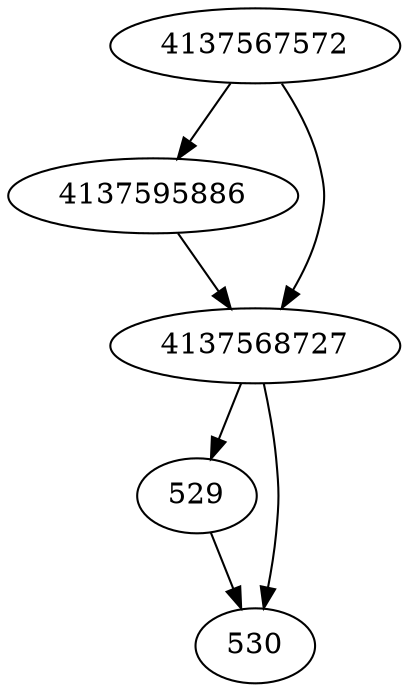strict digraph  {
4137595886;
529;
530;
4137567572;
4137568727;
4137595886 -> 4137568727;
529 -> 530;
4137567572 -> 4137568727;
4137567572 -> 4137595886;
4137568727 -> 529;
4137568727 -> 530;
}
